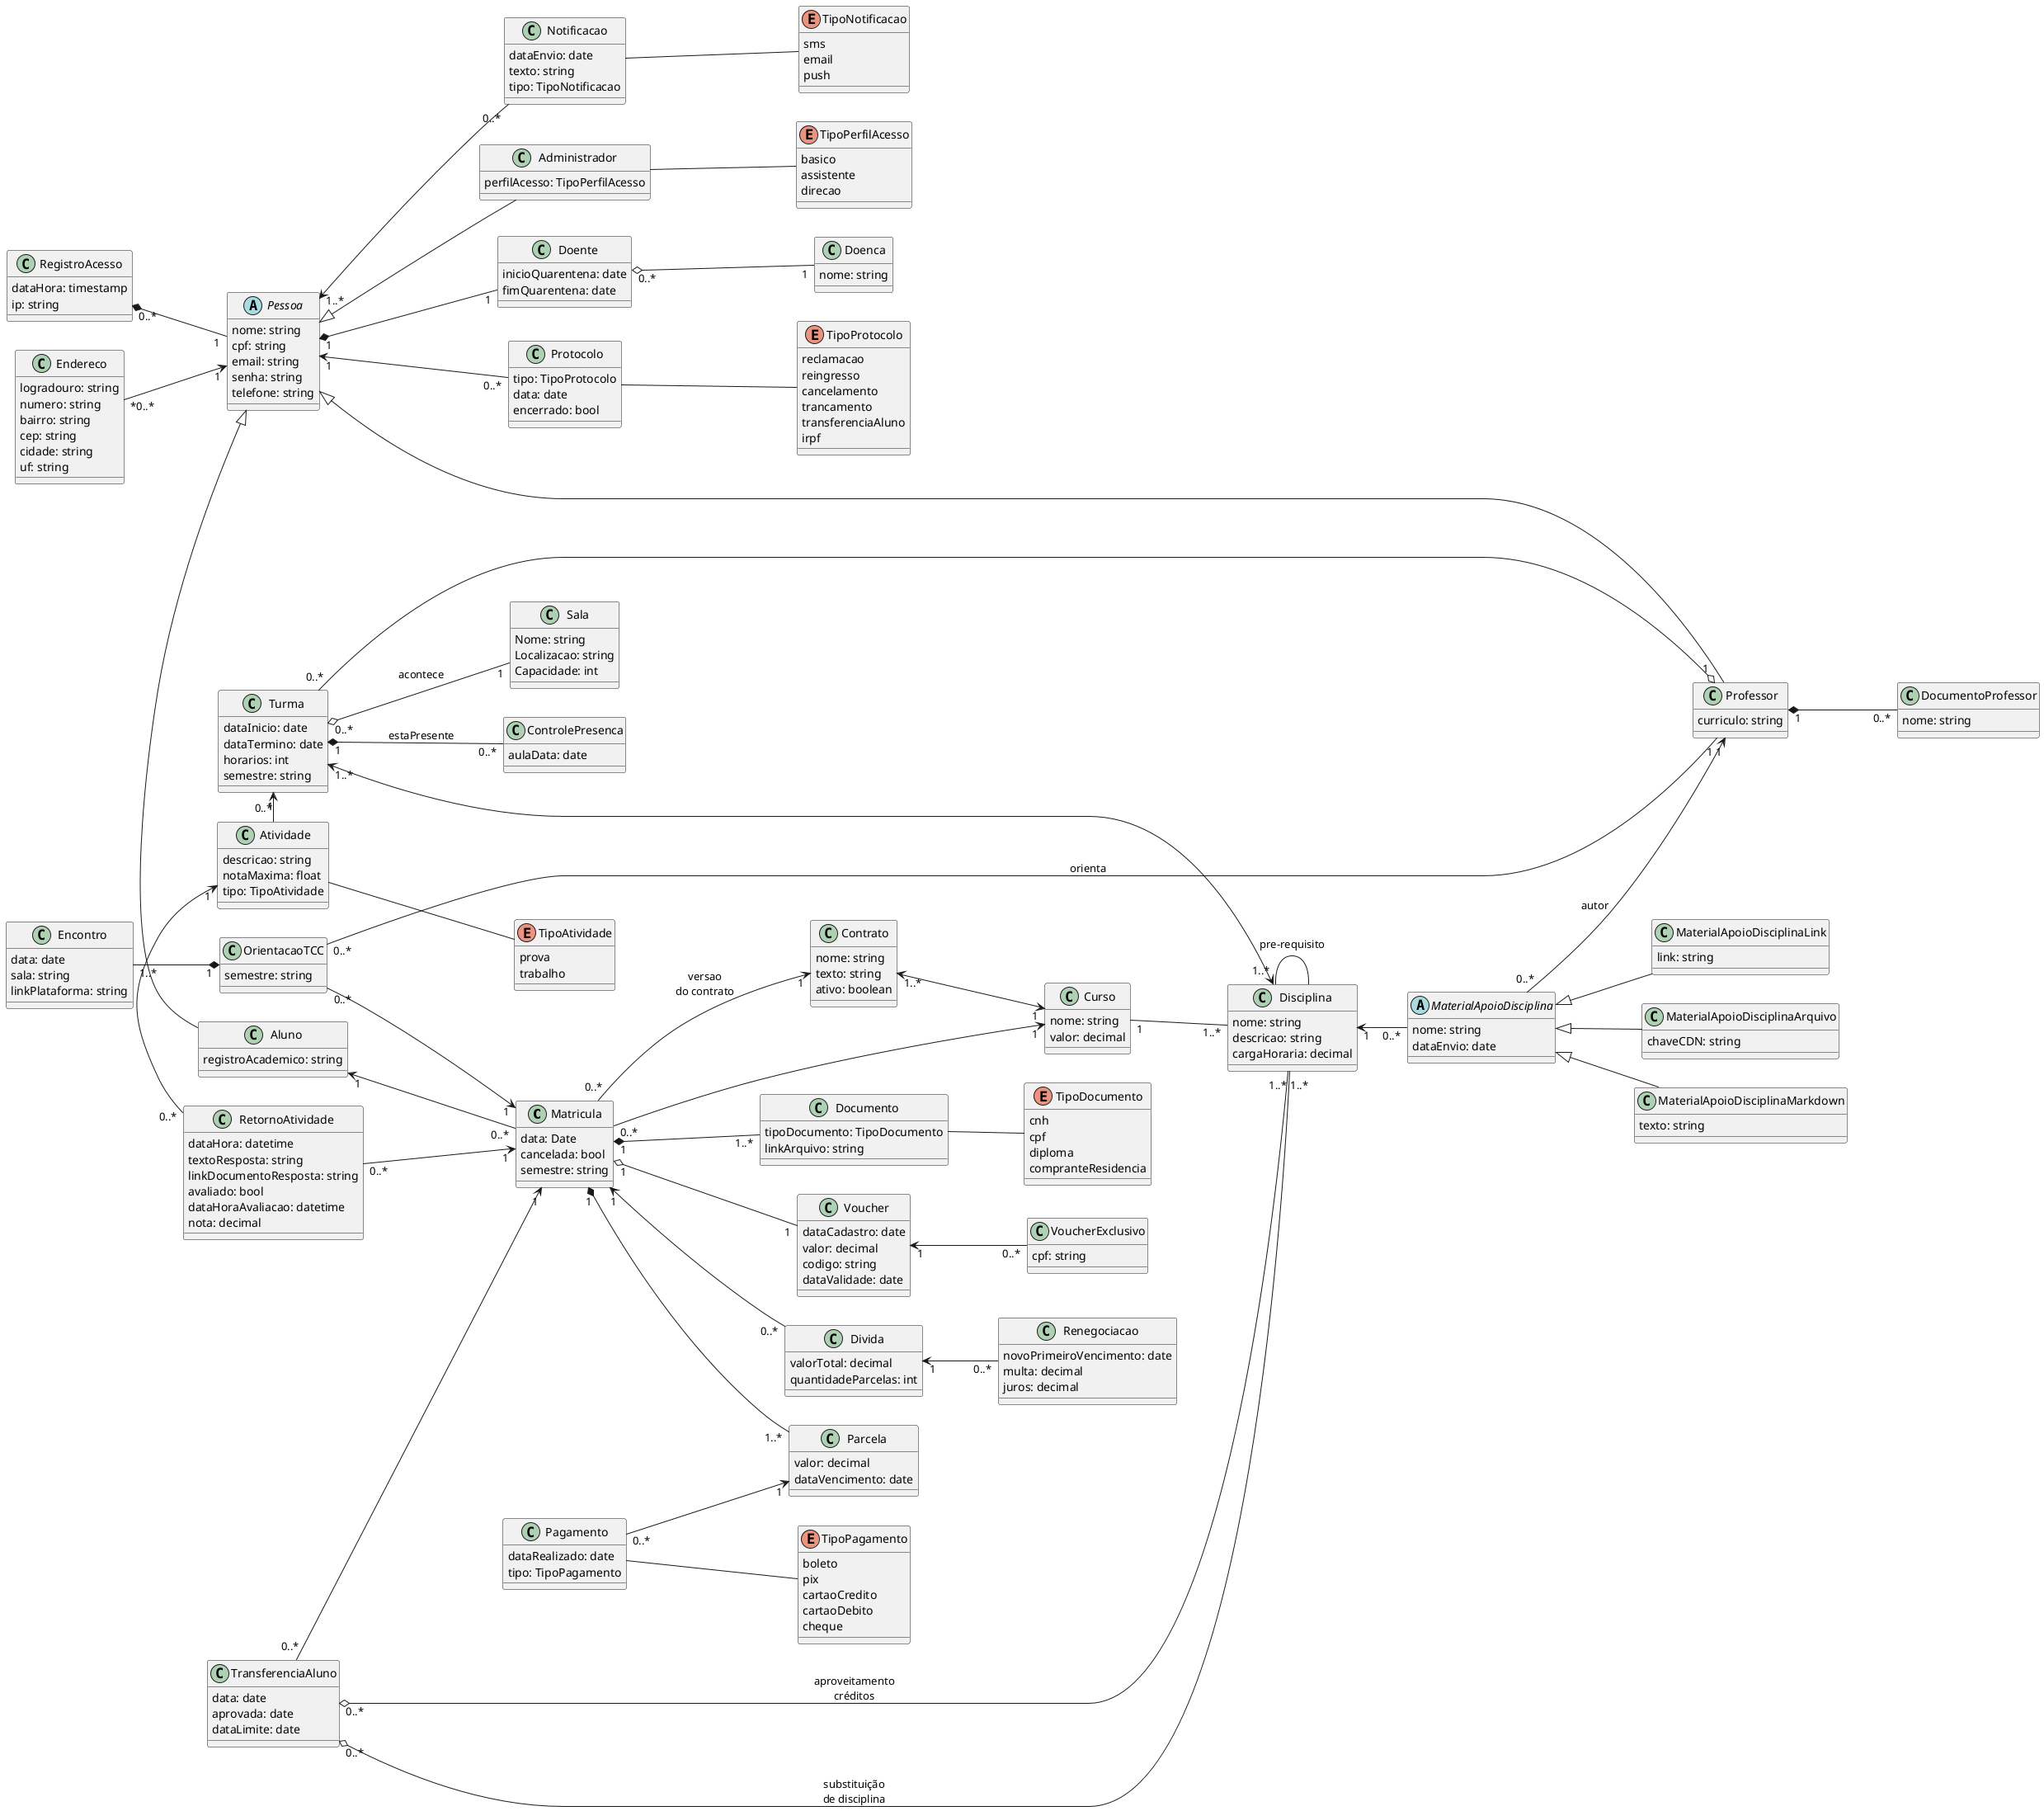 @startuml classes
left to right direction

class Matricula{
    data: Date
    cancelada: bool
    semestre: string
}
abstract class Pessoa{
    nome: string
    cpf: string
    email: string
    senha: string
    telefone: string
}
class Endereco {
    logradouro: string
    numero: string
    bairro: string
    cep: string
    cidade: string
    uf: string
}
class RegistroAcesso{
    dataHora: timestamp
    ip: string
}
class Aluno {
    registroAcademico: string
}
class Professor {
    curriculo: string
}
class Administrador{
    perfilAcesso: TipoPerfilAcesso
}
enum TipoPerfilAcesso {
    basico
    assistente
    direcao
}
class Atividade{
    descricao: string
    notaMaxima: float
    tipo: TipoAtividade
}
class RetornoAtividade{
    dataHora: datetime
    textoResposta: string
    linkDocumentoResposta: string
    avaliado: bool
    dataHoraAvaliacao: datetime
    nota: decimal
}
enum TipoAtividade {
    prova
    trabalho
}
class Contrato{
    nome: string
    texto: string
    ativo: boolean
}
class Doenca{
    nome: string
}
class Doente{
    inicioQuarentena: date
    fimQuarentena: date
}
class Curso {
    nome: string
    valor: decimal
}
class ControlePresenca{
    aulaData: date
}
class Disciplina{
    nome: string
    descricao: string
    cargaHoraria: decimal
}
abstract class MaterialApoioDisciplina{
    nome: string
    dataEnvio: date
}
class MaterialApoioDisciplinaLink{
    link: string
}
class MaterialApoioDisciplinaArquivo{
    chaveCDN: string
}
class MaterialApoioDisciplinaMarkdown{
    texto: string
}
class Turma {
    dataInicio: date
    dataTermino: date
    horarios: int
    semestre: string
}
class Sala{
    Nome: string
    Localizacao: string
    Capacidade: int
}
class Documento{
    tipoDocumento: TipoDocumento
    linkArquivo: string
}
class Parcela {
    valor: decimal
    dataVencimento: date
}
class Pagamento{
    dataRealizado: date
    tipo: TipoPagamento
}
class Voucher {
    dataCadastro: date
    valor: decimal
    codigo: string
    dataValidade: date
}
class VoucherExclusivo {
    cpf: string
}
class Renegociacao{
    novoPrimeiroVencimento: date
    multa: decimal
    juros: decimal
}
class TransferenciaAluno{
    data: date
    aprovada: date
    dataLimite: date
}
class Divida{
    valorTotal: decimal
    quantidadeParcelas: int
}
class OrientacaoTCC{
    semestre: string
}
class Encontro {
    data: date
    sala: string
    linkPlataforma: string
}
class Protocolo {
    tipo: TipoProtocolo
    data: date
    encerrado: bool
}
enum TipoProtocolo{
    reclamacao
    reingresso
    cancelamento
    trancamento
    transferenciaAluno
    irpf
}
class Notificacao{
    dataEnvio: date
    texto: string
    tipo: TipoNotificacao
}
class DocumentoProfessor{
    nome: string
}
enum TipoNotificacao{
    sms
    email
    push
}
enum TipoPagamento{
    boleto
    pix
    cartaoCredito
    cartaoDebito
    cheque
}
enum TipoDocumento{
    cnh
    cpf
    diploma
    compranteResidencia
}

Pessoa <|-d- Administrador
Pessoa <|- Aluno
Pessoa <|-- Professor

MaterialApoioDisciplina <|-- MaterialApoioDisciplinaLink
MaterialApoioDisciplina <|-- MaterialApoioDisciplinaArquivo
MaterialApoioDisciplina <|-- MaterialApoioDisciplinaMarkdown

Pessoa "1" <-u- "*0..*" Endereco
Divida "1" <-- "0..*" Renegociacao
Divida "0..*" -u-> "1" Matricula
Matricula "1" <-u- "0..*" TransferenciaAluno
Matricula "1" <-u- "0..*" OrientacaoTCC
Aluno "1" <-- "0..*" Matricula
Disciplina -- Disciplina : pre-requisito
Disciplina "1" <-- "0..*" MaterialApoioDisciplina
MaterialApoioDisciplina "0..*" --> "1" Professor : autor
Matricula "0..*" --> "1" Curso
Matricula "1" *-- "1..*" Documento
Matricula "1" o-- "1" Voucher
Matricula "1" *-- "1..*" Parcela
Curso "1" -- "1..*" Disciplina
Curso "1" <-u-> "1..*" Contrato
Matricula "0..*" --> "1" Contrato : versao\ndo contrato
Pessoa "1" <-- "0..*" Protocolo
Turma "0..*" o-- "1" Sala : acontece
Turma "0..*" --o "1" Professor
Turma "1..*" <--> "1..*" Disciplina
Turma "1" <-r- "0..*" Atividade
Atividade "1" <-r- "0..*" RetornoAtividade
RetornoAtividade "0..*" --> "1" Matricula
Turma "1" *-- "0..*" ControlePresenca: estaPresente
RegistroAcesso "0..*" *-- "1" Pessoa
Doente "0..*" o-- "1" Doenca
Pessoa "1" *-- "1" Doente
Pessoa "1..*" <-- "0..*" Notificacao
Professor "1" *-- "0..*" DocumentoProfessor
Professor "1" -- "0..*" OrientacaoTCC : orienta
OrientacaoTCC "1" *-u- "1..*" Encontro
Pagamento "0..*" --> "1" Parcela
Voucher "1" <-- "0..*" VoucherExclusivo
TransferenciaAluno "0..*" o-- "1..*" Disciplina : aproveitamento\ncréditos
TransferenciaAluno "0..*" o-- "1..*" Disciplina : \nsubstituição\nde disciplina

Pagamento -- TipoPagamento
Notificacao -- TipoNotificacao
Documento -- TipoDocumento
Protocolo -- TipoProtocolo
Atividade -- TipoAtividade
Administrador -- TipoPerfilAcesso

' -u- -> up
' -d- -> down
' -l- -> left
' -r- -> right

@enduml

